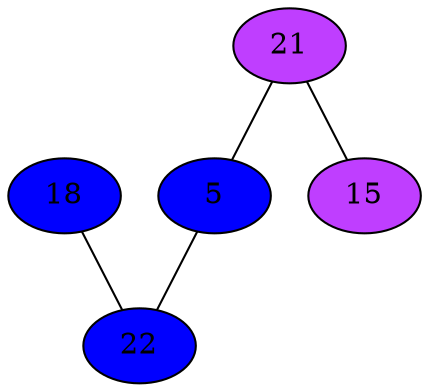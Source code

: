 strict graph {
18[label="18" style=filled fillcolor="blue1"];
18 -- 22
21[label="21" style=filled fillcolor="darkorchid1"];
21 -- 5
21 -- 15
5[label="5" style=filled fillcolor="blue1"];
5 -- 21
5 -- 22
22[label="22" style=filled fillcolor="blue1"];
22 -- 18
22 -- 5
15[label="15" style=filled fillcolor="darkorchid1"];
15 -- 21
}